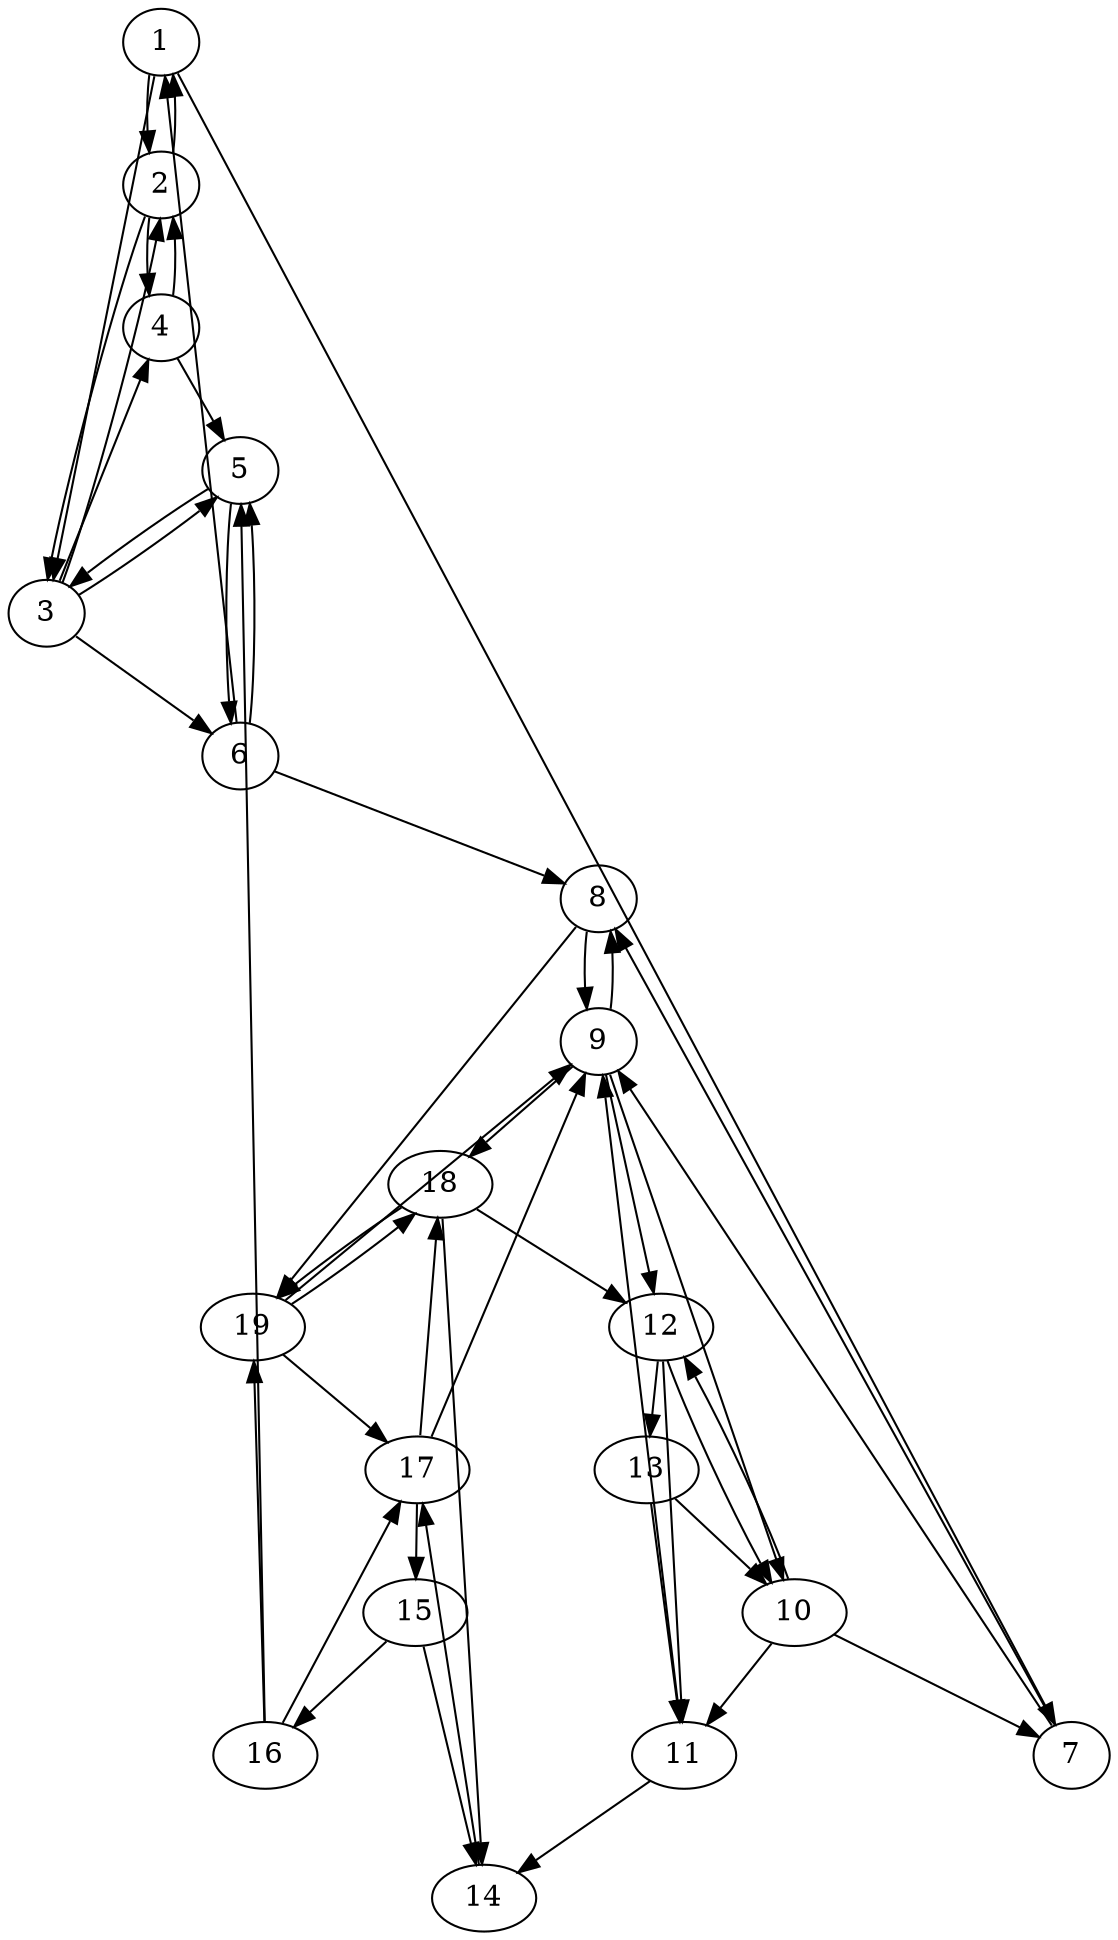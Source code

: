 digraph G {
  graph [splines=false overlap=false]
  node  [shape=ellipse, width=0.3, height=0.3]
  1 ;
  2 ;
  3 ;
  7 ;
  4 ;
  5 ;
  6 ;
  8 ;
  9 ;
  19 ;
  10 ;
  12 ;
  18 ;
  11 ;
  14 ;
  13 ;
  17 ;
  15 ;
  16 ;
  1 -> 2;
  1 -> 3;
  1 -> 7;
  2 -> 1;
  2 -> 3;
  2 -> 4;
  3 -> 2;
  3 -> 4;
  3 -> 5;
  3 -> 6;
  7 -> 8;
  7 -> 9;
  4 -> 2;
  4 -> 5;
  5 -> 3;
  5 -> 6;
  6 -> 1;
  6 -> 5;
  6 -> 8;
  8 -> 9;
  8 -> 19;
  9 -> 8;
  9 -> 10;
  9 -> 12;
  9 -> 18;
  19 -> 9;
  19 -> 17;
  19 -> 18;
  10 -> 7;
  10 -> 11;
  10 -> 12;
  12 -> 10;
  12 -> 11;
  12 -> 13;
  18 -> 12;
  18 -> 14;
  18 -> 19;
  11 -> 9;
  11 -> 14;
  14 -> 17;
  13 -> 10;
  13 -> 11;
  17 -> 9;
  17 -> 15;
  17 -> 18;
  15 -> 14;
  15 -> 16;
  16 -> 5;
  16 -> 17;
  16 -> 19;
}
